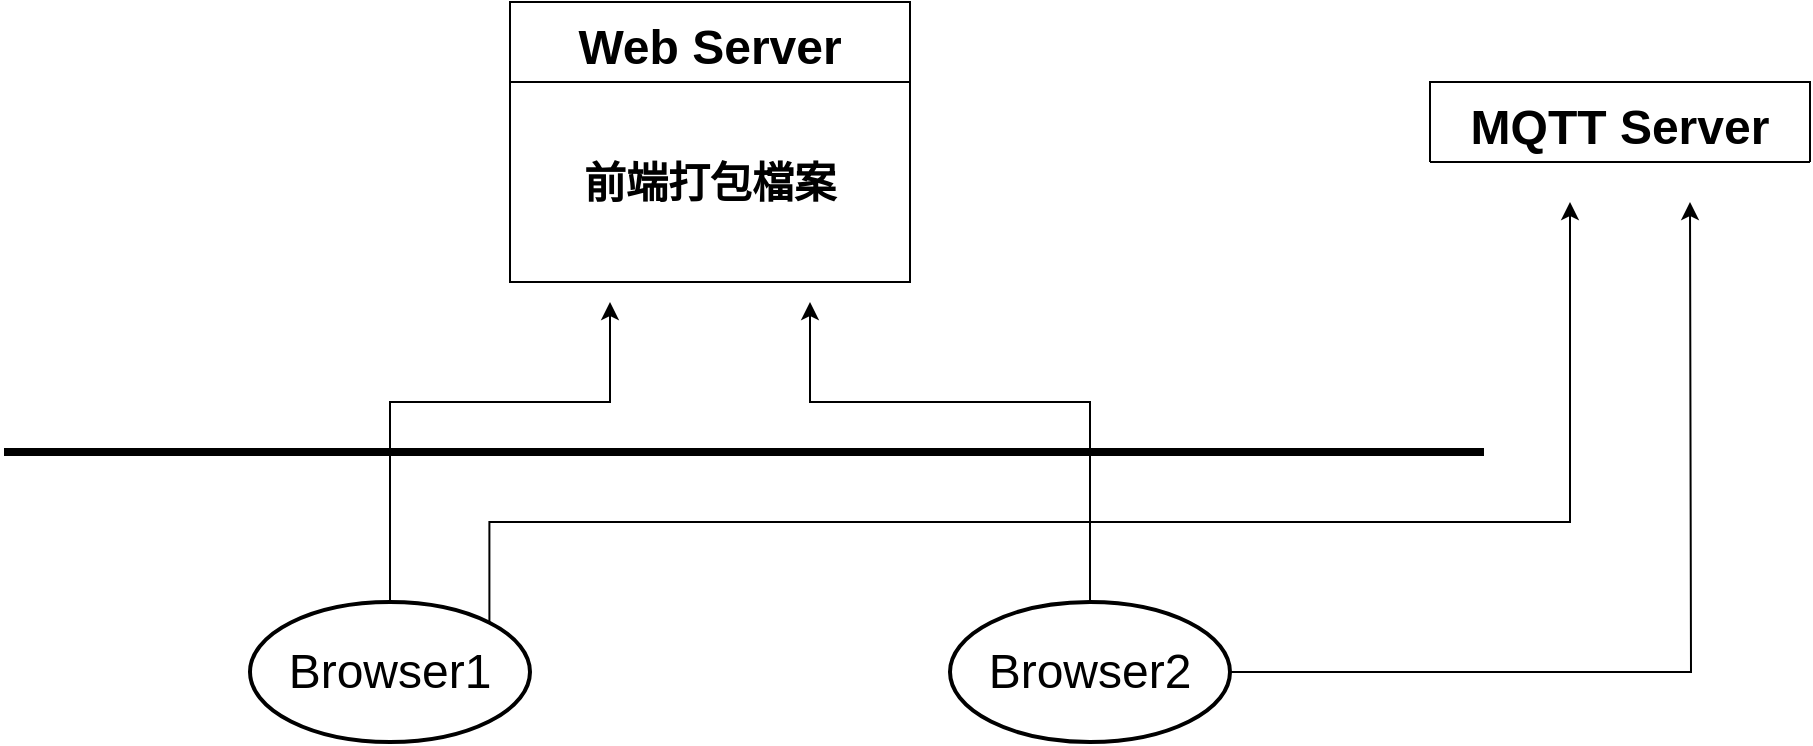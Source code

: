 <mxfile version="13.5.1" type="github">
  <diagram id="IT9nS8kqRxy1utYyjVAF" name="Page-1">
    <mxGraphModel dx="1186" dy="731" grid="1" gridSize="10" guides="1" tooltips="1" connect="1" arrows="1" fold="1" page="1" pageScale="1" pageWidth="827" pageHeight="1169" math="0" shadow="0">
      <root>
        <mxCell id="0" />
        <mxCell id="1" parent="0" />
        <mxCell id="-IgW4MLY5JpdmKSQBSjN-5" value="Web Server" style="swimlane;startSize=40;fontSize=24;" vertex="1" parent="1">
          <mxGeometry x="340" y="140" width="200" height="140" as="geometry" />
        </mxCell>
        <mxCell id="-IgW4MLY5JpdmKSQBSjN-7" value="&lt;b&gt;&lt;font style=&quot;font-size: 21px&quot;&gt;前端打包檔案&lt;/font&gt;&lt;/b&gt;" style="whiteSpace=wrap;html=1;" vertex="1" parent="1">
          <mxGeometry x="340" y="180" width="200" height="100" as="geometry" />
        </mxCell>
        <mxCell id="-IgW4MLY5JpdmKSQBSjN-10" value="" style="line;strokeWidth=4;html=1;perimeter=backbonePerimeter;points=[];outlineConnect=0;fontSize=24;" vertex="1" parent="1">
          <mxGeometry x="87" y="360" width="740" height="10" as="geometry" />
        </mxCell>
        <mxCell id="-IgW4MLY5JpdmKSQBSjN-21" style="edgeStyle=orthogonalEdgeStyle;rounded=0;orthogonalLoop=1;jettySize=auto;html=1;exitX=0.855;exitY=0.145;exitDx=0;exitDy=0;exitPerimeter=0;fontSize=24;" edge="1" parent="1" source="-IgW4MLY5JpdmKSQBSjN-12">
          <mxGeometry relative="1" as="geometry">
            <mxPoint x="870" y="240" as="targetPoint" />
            <Array as="points">
              <mxPoint x="330" y="400" />
              <mxPoint x="870" y="400" />
            </Array>
          </mxGeometry>
        </mxCell>
        <mxCell id="-IgW4MLY5JpdmKSQBSjN-26" style="edgeStyle=orthogonalEdgeStyle;rounded=0;orthogonalLoop=1;jettySize=auto;html=1;exitX=0.5;exitY=0;exitDx=0;exitDy=0;exitPerimeter=0;fontSize=24;" edge="1" parent="1" source="-IgW4MLY5JpdmKSQBSjN-12">
          <mxGeometry relative="1" as="geometry">
            <mxPoint x="390" y="290" as="targetPoint" />
            <Array as="points">
              <mxPoint x="280" y="340" />
              <mxPoint x="390" y="340" />
            </Array>
          </mxGeometry>
        </mxCell>
        <mxCell id="-IgW4MLY5JpdmKSQBSjN-12" value="Browser1" style="strokeWidth=2;html=1;shape=mxgraph.flowchart.start_1;whiteSpace=wrap;fontSize=24;" vertex="1" parent="1">
          <mxGeometry x="210" y="440" width="140" height="70" as="geometry" />
        </mxCell>
        <mxCell id="-IgW4MLY5JpdmKSQBSjN-24" style="edgeStyle=orthogonalEdgeStyle;rounded=0;orthogonalLoop=1;jettySize=auto;html=1;exitX=1;exitY=0.5;exitDx=0;exitDy=0;exitPerimeter=0;fontSize=24;" edge="1" parent="1" source="-IgW4MLY5JpdmKSQBSjN-13">
          <mxGeometry relative="1" as="geometry">
            <mxPoint x="930" y="240" as="targetPoint" />
          </mxGeometry>
        </mxCell>
        <mxCell id="-IgW4MLY5JpdmKSQBSjN-27" style="edgeStyle=orthogonalEdgeStyle;rounded=0;orthogonalLoop=1;jettySize=auto;html=1;exitX=0.5;exitY=0;exitDx=0;exitDy=0;exitPerimeter=0;fontSize=24;" edge="1" parent="1" source="-IgW4MLY5JpdmKSQBSjN-13">
          <mxGeometry relative="1" as="geometry">
            <mxPoint x="490" y="290" as="targetPoint" />
            <Array as="points">
              <mxPoint x="630" y="340" />
              <mxPoint x="490" y="340" />
            </Array>
          </mxGeometry>
        </mxCell>
        <mxCell id="-IgW4MLY5JpdmKSQBSjN-13" value="Browser2" style="strokeWidth=2;html=1;shape=mxgraph.flowchart.start_1;whiteSpace=wrap;fontSize=24;" vertex="1" parent="1">
          <mxGeometry x="560" y="440" width="140" height="70" as="geometry" />
        </mxCell>
        <mxCell id="-IgW4MLY5JpdmKSQBSjN-17" value="MQTT Server" style="swimlane;startSize=40;fontSize=24;" vertex="1" parent="1">
          <mxGeometry x="800" y="180" width="190" height="40" as="geometry" />
        </mxCell>
      </root>
    </mxGraphModel>
  </diagram>
</mxfile>
